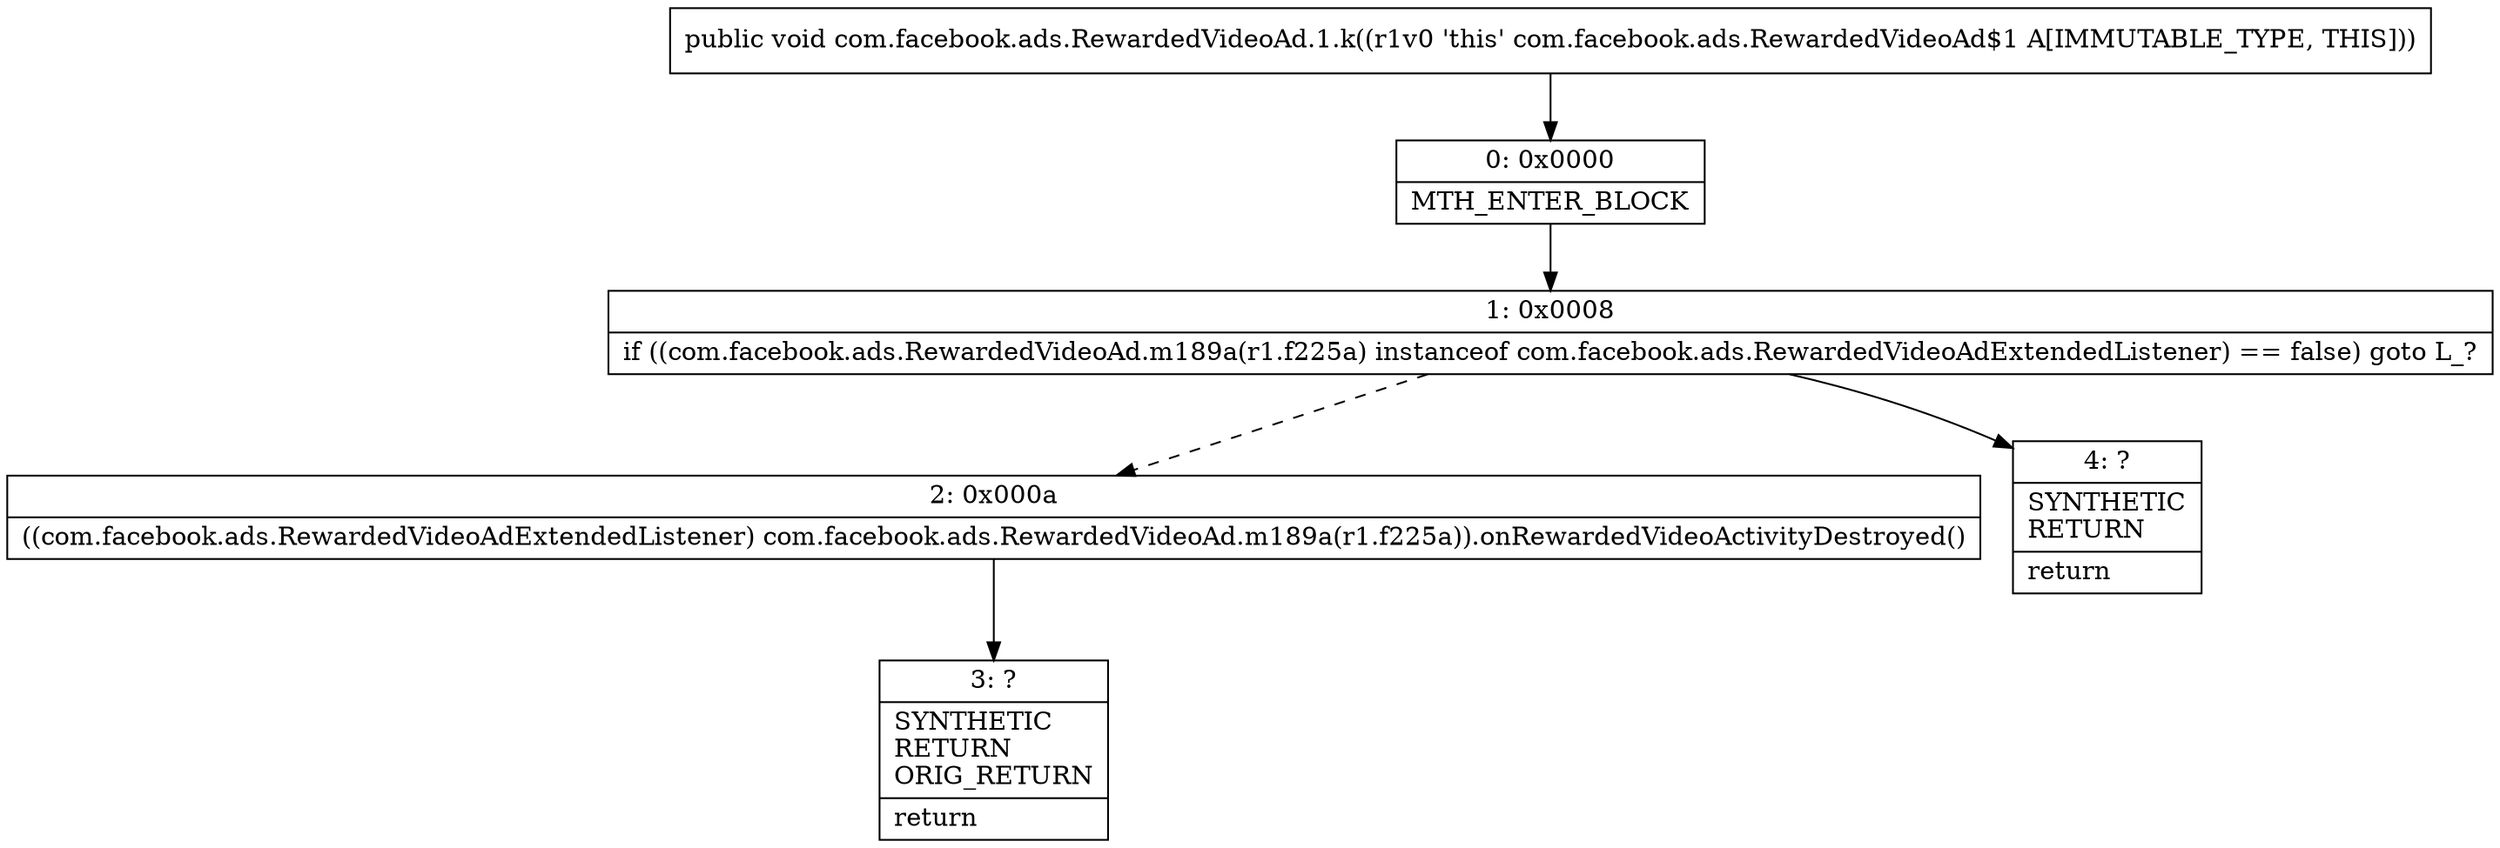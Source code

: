 digraph "CFG forcom.facebook.ads.RewardedVideoAd.1.k()V" {
Node_0 [shape=record,label="{0\:\ 0x0000|MTH_ENTER_BLOCK\l}"];
Node_1 [shape=record,label="{1\:\ 0x0008|if ((com.facebook.ads.RewardedVideoAd.m189a(r1.f225a) instanceof com.facebook.ads.RewardedVideoAdExtendedListener) == false) goto L_?\l}"];
Node_2 [shape=record,label="{2\:\ 0x000a|((com.facebook.ads.RewardedVideoAdExtendedListener) com.facebook.ads.RewardedVideoAd.m189a(r1.f225a)).onRewardedVideoActivityDestroyed()\l}"];
Node_3 [shape=record,label="{3\:\ ?|SYNTHETIC\lRETURN\lORIG_RETURN\l|return\l}"];
Node_4 [shape=record,label="{4\:\ ?|SYNTHETIC\lRETURN\l|return\l}"];
MethodNode[shape=record,label="{public void com.facebook.ads.RewardedVideoAd.1.k((r1v0 'this' com.facebook.ads.RewardedVideoAd$1 A[IMMUTABLE_TYPE, THIS])) }"];
MethodNode -> Node_0;
Node_0 -> Node_1;
Node_1 -> Node_2[style=dashed];
Node_1 -> Node_4;
Node_2 -> Node_3;
}

